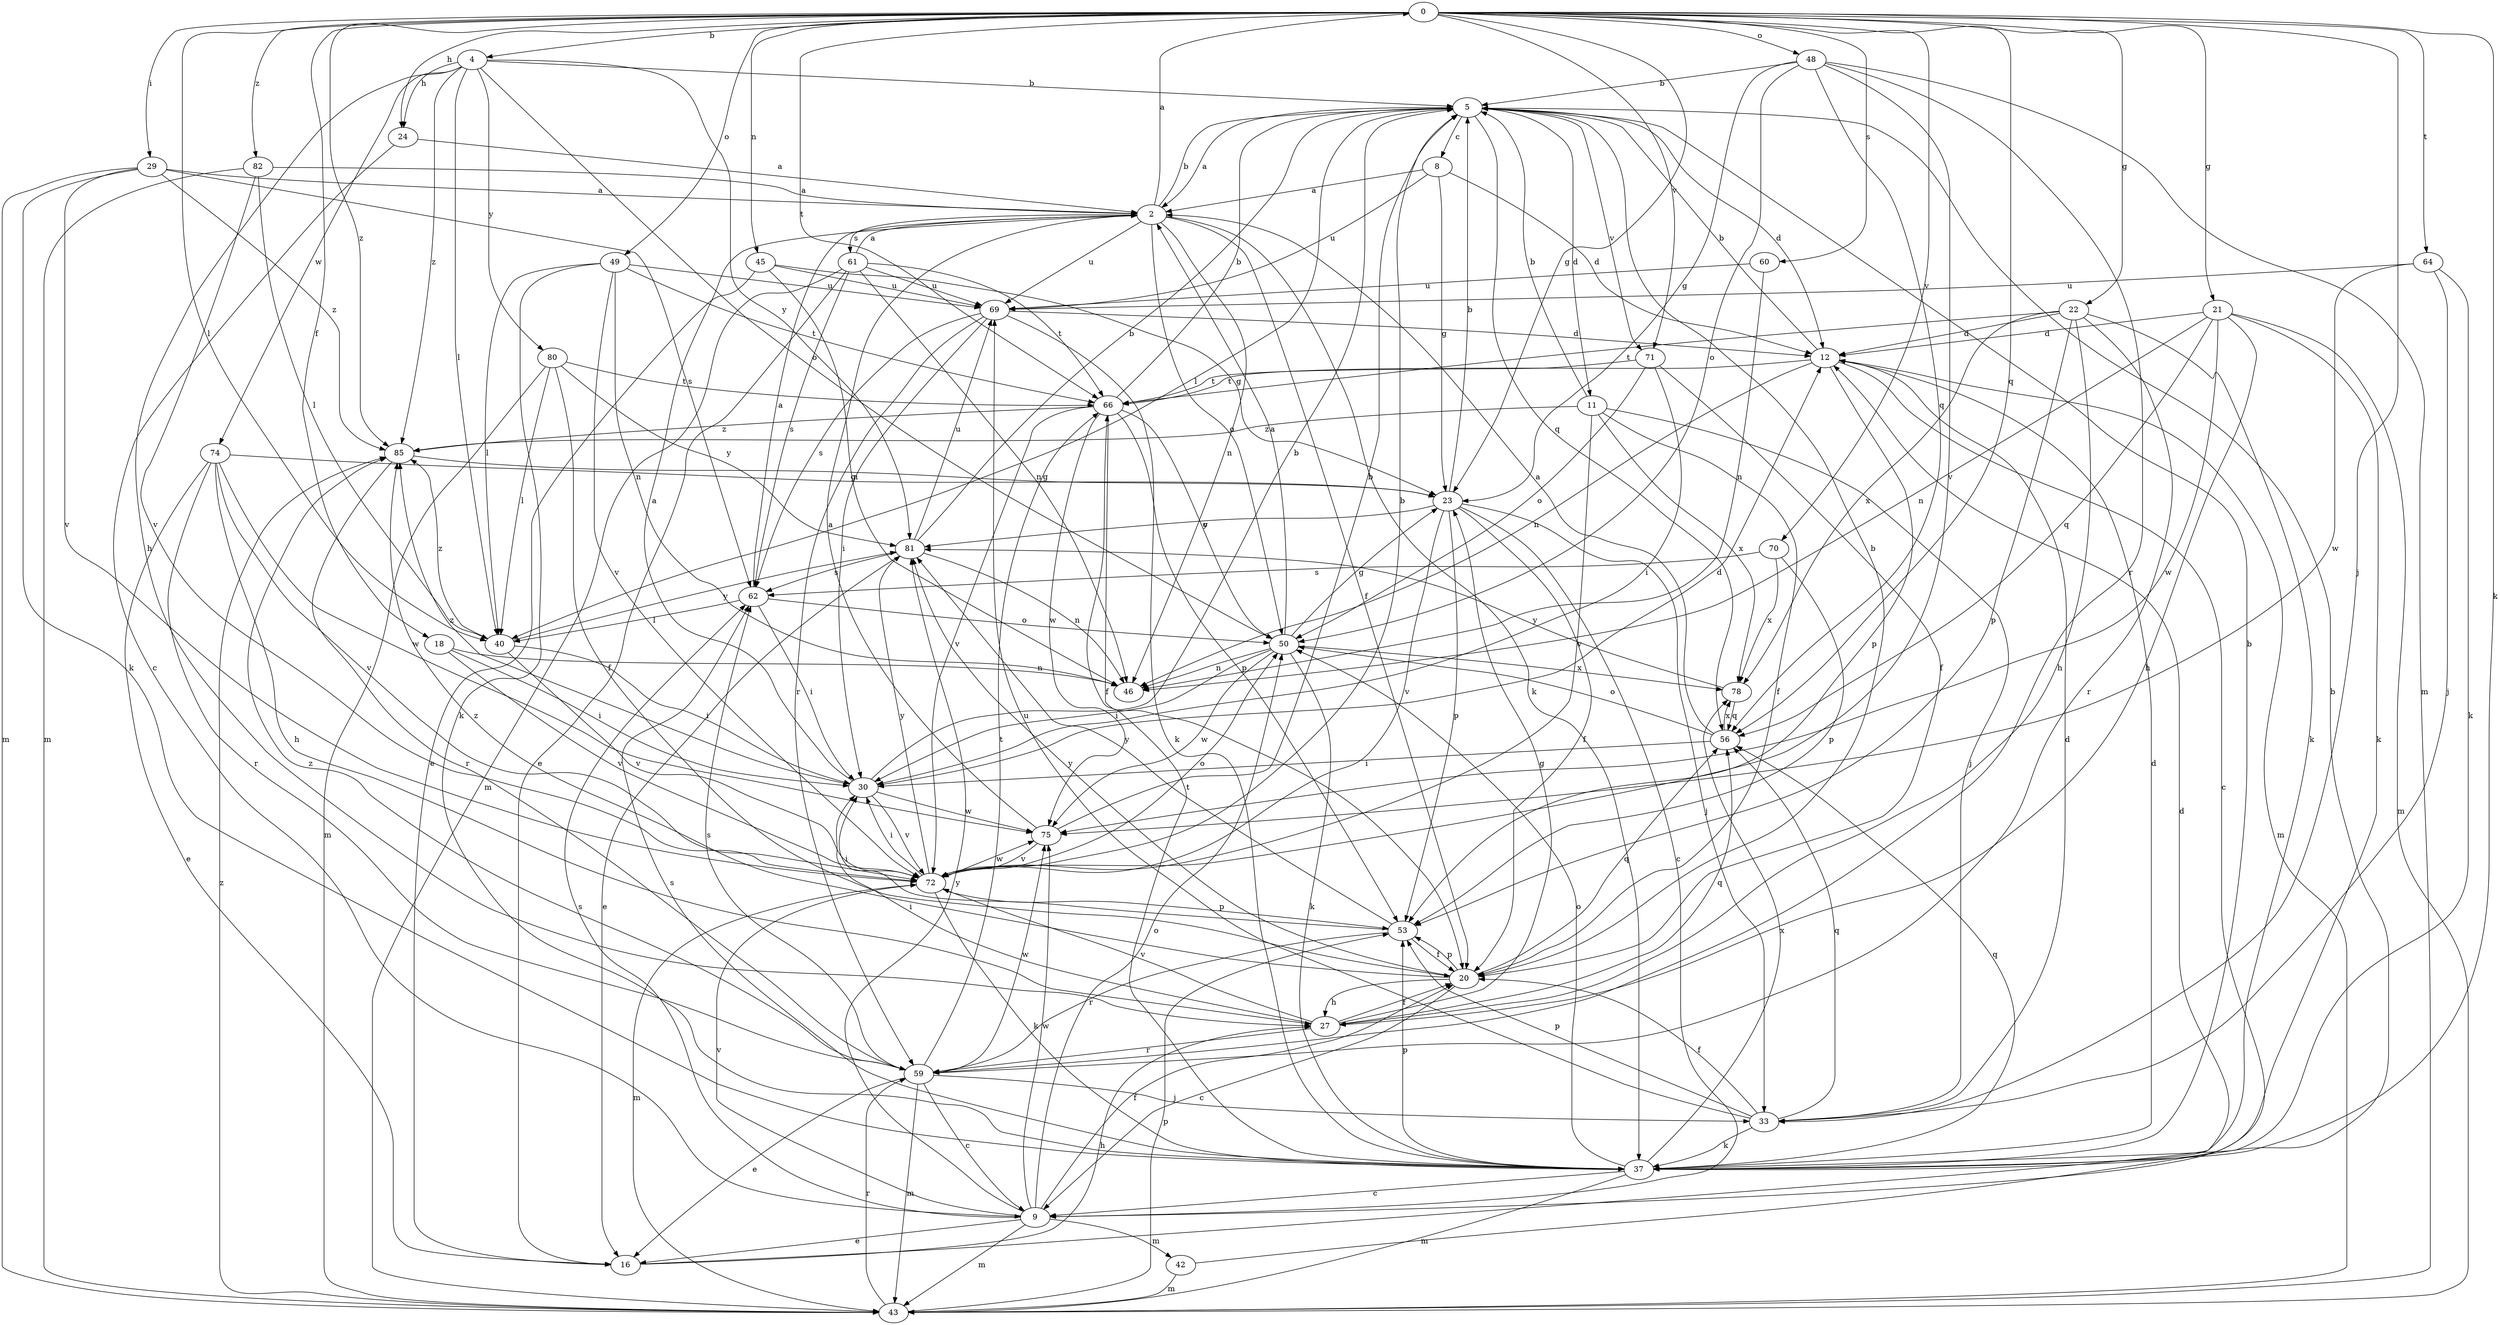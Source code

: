 strict digraph  {
0;
2;
4;
5;
8;
9;
11;
12;
16;
18;
20;
21;
22;
23;
24;
27;
29;
30;
33;
37;
40;
42;
43;
45;
46;
48;
49;
50;
53;
56;
59;
60;
61;
62;
64;
66;
69;
70;
71;
72;
74;
75;
78;
80;
81;
82;
85;
0 -> 4  [label=b];
0 -> 18  [label=f];
0 -> 21  [label=g];
0 -> 22  [label=g];
0 -> 23  [label=g];
0 -> 24  [label=h];
0 -> 29  [label=i];
0 -> 33  [label=j];
0 -> 37  [label=k];
0 -> 40  [label=l];
0 -> 45  [label=n];
0 -> 48  [label=o];
0 -> 49  [label=o];
0 -> 56  [label=q];
0 -> 60  [label=s];
0 -> 64  [label=t];
0 -> 66  [label=t];
0 -> 70  [label=v];
0 -> 71  [label=v];
0 -> 82  [label=z];
0 -> 85  [label=z];
2 -> 0  [label=a];
2 -> 5  [label=b];
2 -> 20  [label=f];
2 -> 37  [label=k];
2 -> 46  [label=n];
2 -> 50  [label=o];
2 -> 61  [label=s];
2 -> 69  [label=u];
4 -> 5  [label=b];
4 -> 24  [label=h];
4 -> 27  [label=h];
4 -> 40  [label=l];
4 -> 50  [label=o];
4 -> 74  [label=w];
4 -> 80  [label=y];
4 -> 81  [label=y];
4 -> 85  [label=z];
5 -> 2  [label=a];
5 -> 8  [label=c];
5 -> 11  [label=d];
5 -> 12  [label=d];
5 -> 40  [label=l];
5 -> 56  [label=q];
5 -> 71  [label=v];
8 -> 2  [label=a];
8 -> 12  [label=d];
8 -> 23  [label=g];
8 -> 69  [label=u];
9 -> 16  [label=e];
9 -> 20  [label=f];
9 -> 42  [label=m];
9 -> 43  [label=m];
9 -> 50  [label=o];
9 -> 62  [label=s];
9 -> 72  [label=v];
9 -> 75  [label=w];
9 -> 81  [label=y];
11 -> 5  [label=b];
11 -> 20  [label=f];
11 -> 33  [label=j];
11 -> 72  [label=v];
11 -> 78  [label=x];
11 -> 85  [label=z];
12 -> 5  [label=b];
12 -> 9  [label=c];
12 -> 43  [label=m];
12 -> 46  [label=n];
12 -> 53  [label=p];
12 -> 66  [label=t];
16 -> 12  [label=d];
16 -> 27  [label=h];
18 -> 30  [label=i];
18 -> 46  [label=n];
18 -> 72  [label=v];
20 -> 5  [label=b];
20 -> 9  [label=c];
20 -> 27  [label=h];
20 -> 53  [label=p];
20 -> 56  [label=q];
20 -> 81  [label=y];
20 -> 85  [label=z];
21 -> 12  [label=d];
21 -> 27  [label=h];
21 -> 37  [label=k];
21 -> 43  [label=m];
21 -> 46  [label=n];
21 -> 56  [label=q];
21 -> 75  [label=w];
22 -> 12  [label=d];
22 -> 27  [label=h];
22 -> 37  [label=k];
22 -> 53  [label=p];
22 -> 59  [label=r];
22 -> 66  [label=t];
22 -> 78  [label=x];
23 -> 5  [label=b];
23 -> 9  [label=c];
23 -> 20  [label=f];
23 -> 33  [label=j];
23 -> 53  [label=p];
23 -> 72  [label=v];
23 -> 81  [label=y];
24 -> 2  [label=a];
24 -> 9  [label=c];
27 -> 20  [label=f];
27 -> 23  [label=g];
27 -> 30  [label=i];
27 -> 56  [label=q];
27 -> 59  [label=r];
27 -> 72  [label=v];
29 -> 2  [label=a];
29 -> 37  [label=k];
29 -> 43  [label=m];
29 -> 62  [label=s];
29 -> 72  [label=v];
29 -> 85  [label=z];
30 -> 2  [label=a];
30 -> 5  [label=b];
30 -> 12  [label=d];
30 -> 72  [label=v];
30 -> 75  [label=w];
30 -> 85  [label=z];
33 -> 12  [label=d];
33 -> 20  [label=f];
33 -> 37  [label=k];
33 -> 53  [label=p];
33 -> 56  [label=q];
33 -> 69  [label=u];
37 -> 5  [label=b];
37 -> 9  [label=c];
37 -> 12  [label=d];
37 -> 43  [label=m];
37 -> 50  [label=o];
37 -> 53  [label=p];
37 -> 56  [label=q];
37 -> 62  [label=s];
37 -> 66  [label=t];
37 -> 78  [label=x];
40 -> 30  [label=i];
40 -> 72  [label=v];
40 -> 81  [label=y];
40 -> 85  [label=z];
42 -> 5  [label=b];
42 -> 43  [label=m];
43 -> 53  [label=p];
43 -> 59  [label=r];
43 -> 85  [label=z];
45 -> 16  [label=e];
45 -> 23  [label=g];
45 -> 46  [label=n];
45 -> 69  [label=u];
48 -> 5  [label=b];
48 -> 23  [label=g];
48 -> 43  [label=m];
48 -> 50  [label=o];
48 -> 56  [label=q];
48 -> 59  [label=r];
48 -> 72  [label=v];
49 -> 37  [label=k];
49 -> 40  [label=l];
49 -> 46  [label=n];
49 -> 66  [label=t];
49 -> 69  [label=u];
49 -> 72  [label=v];
50 -> 2  [label=a];
50 -> 23  [label=g];
50 -> 30  [label=i];
50 -> 37  [label=k];
50 -> 46  [label=n];
50 -> 75  [label=w];
50 -> 78  [label=x];
53 -> 20  [label=f];
53 -> 30  [label=i];
53 -> 59  [label=r];
53 -> 81  [label=y];
56 -> 2  [label=a];
56 -> 30  [label=i];
56 -> 50  [label=o];
56 -> 78  [label=x];
59 -> 9  [label=c];
59 -> 16  [label=e];
59 -> 33  [label=j];
59 -> 43  [label=m];
59 -> 62  [label=s];
59 -> 66  [label=t];
59 -> 75  [label=w];
59 -> 85  [label=z];
60 -> 46  [label=n];
60 -> 69  [label=u];
61 -> 2  [label=a];
61 -> 16  [label=e];
61 -> 43  [label=m];
61 -> 46  [label=n];
61 -> 62  [label=s];
61 -> 66  [label=t];
61 -> 69  [label=u];
62 -> 2  [label=a];
62 -> 30  [label=i];
62 -> 40  [label=l];
62 -> 50  [label=o];
64 -> 33  [label=j];
64 -> 37  [label=k];
64 -> 69  [label=u];
64 -> 75  [label=w];
66 -> 5  [label=b];
66 -> 20  [label=f];
66 -> 50  [label=o];
66 -> 53  [label=p];
66 -> 72  [label=v];
66 -> 75  [label=w];
66 -> 85  [label=z];
69 -> 12  [label=d];
69 -> 30  [label=i];
69 -> 37  [label=k];
69 -> 59  [label=r];
69 -> 62  [label=s];
70 -> 53  [label=p];
70 -> 62  [label=s];
70 -> 78  [label=x];
71 -> 20  [label=f];
71 -> 30  [label=i];
71 -> 50  [label=o];
71 -> 66  [label=t];
72 -> 5  [label=b];
72 -> 30  [label=i];
72 -> 37  [label=k];
72 -> 43  [label=m];
72 -> 50  [label=o];
72 -> 53  [label=p];
72 -> 75  [label=w];
72 -> 81  [label=y];
74 -> 16  [label=e];
74 -> 23  [label=g];
74 -> 27  [label=h];
74 -> 59  [label=r];
74 -> 72  [label=v];
74 -> 75  [label=w];
75 -> 2  [label=a];
75 -> 5  [label=b];
75 -> 72  [label=v];
78 -> 56  [label=q];
78 -> 81  [label=y];
80 -> 20  [label=f];
80 -> 40  [label=l];
80 -> 43  [label=m];
80 -> 66  [label=t];
80 -> 81  [label=y];
81 -> 5  [label=b];
81 -> 16  [label=e];
81 -> 46  [label=n];
81 -> 62  [label=s];
81 -> 69  [label=u];
82 -> 2  [label=a];
82 -> 40  [label=l];
82 -> 43  [label=m];
82 -> 72  [label=v];
85 -> 23  [label=g];
85 -> 59  [label=r];
}

